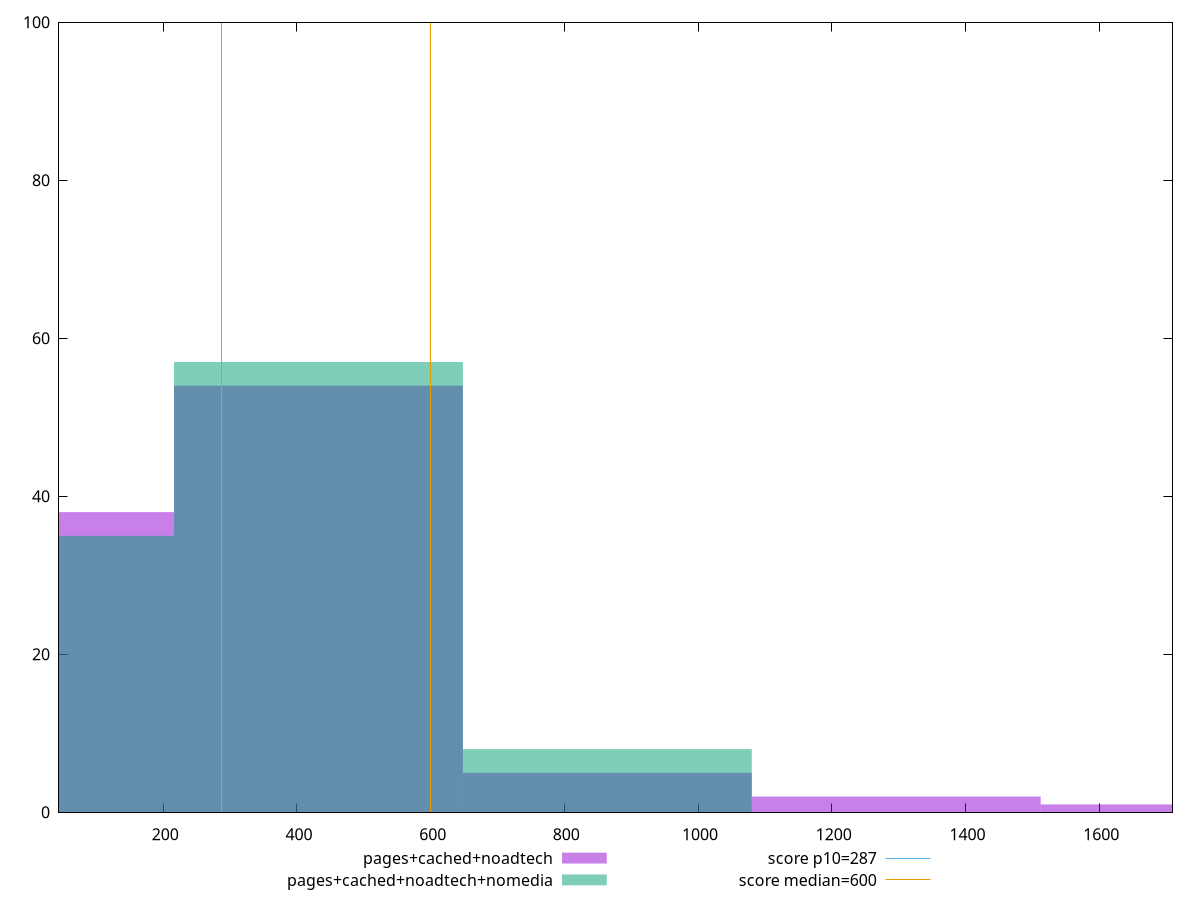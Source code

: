 reset

$pagesCachedNoadtech <<EOF
432.1563300950598 54
0 38
864.3126601901196 5
1728.6253203802391 1
1296.4689902851794 2
EOF

$pagesCachedNoadtechNomedia <<EOF
0 35
432.1563300950598 57
864.3126601901196 8
EOF

set key outside below
set boxwidth 432.1563300950598
set xrange [44:1709.73]
set yrange [0:100]
set trange [0:100]
set style fill transparent solid 0.5 noborder

set parametric
set terminal svg size 640, 500 enhanced background rgb 'white'
set output "report_00015_2021-02-09T16-11-33.973Z/total-blocking-time/comparison/histogram/2_vs_3.svg"

plot $pagesCachedNoadtech title "pages+cached+noadtech" with boxes, \
     $pagesCachedNoadtechNomedia title "pages+cached+noadtech+nomedia" with boxes, \
     287,t title "score p10=287", \
     600,t title "score median=600"

reset
